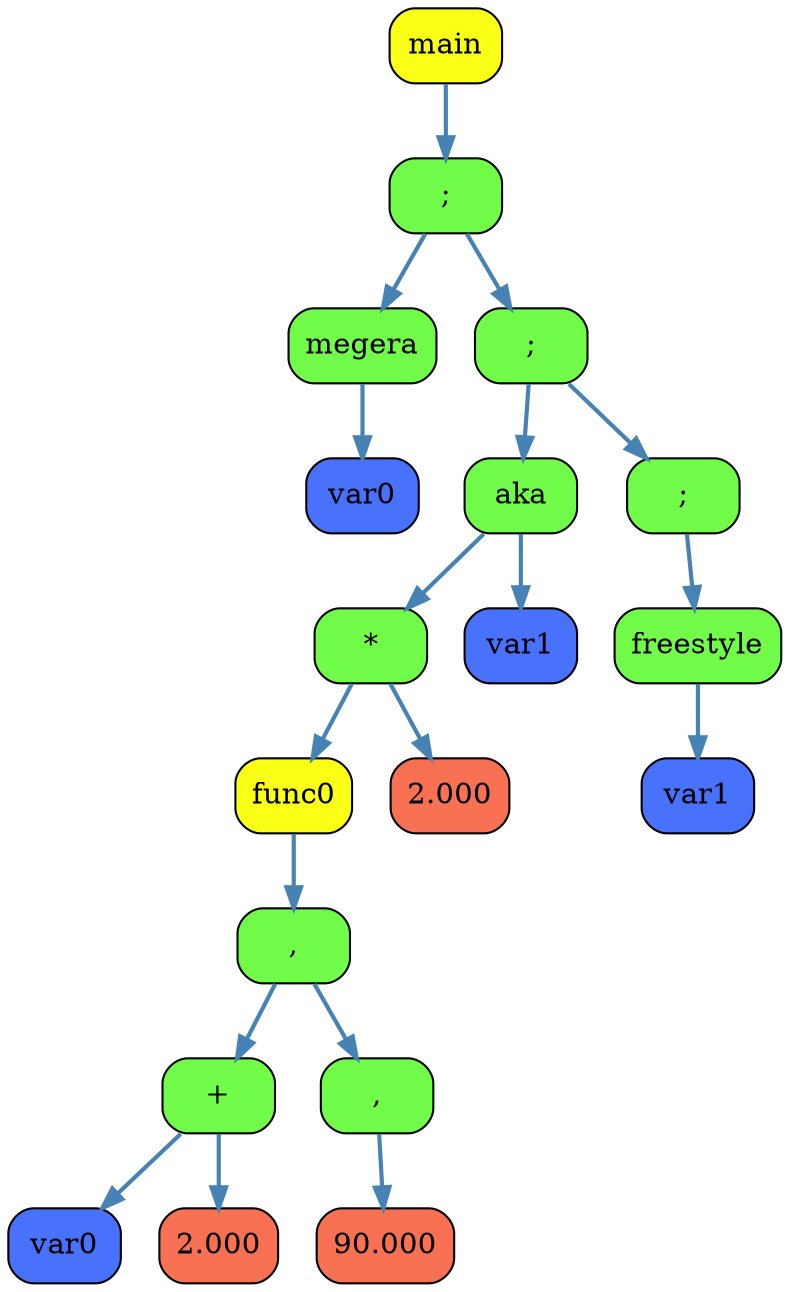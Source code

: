 digraph DotGraph
{
    Node1 [shape="box", color="black", fontcolor="black", fillcolor="#F9FF15", style="rounded, filled", weight="1", label="main"];
    Node4 [shape="box", color="black", fontcolor="black", fillcolor="#70FC48", style="rounded, filled", weight="1", label=";"];
    Node9 [shape="box", color="black", fontcolor="black", fillcolor="#70FC48", style="rounded, filled", weight="1", label="megera"];
    Node20 [shape="box", color="black", fontcolor="black", fillcolor="#4871FC", style="rounded, filled", weight="1", label="var0"];
    Node9 -> Node20 [color="#4682B4", style="bold", weight="1", label=""];
    Node4 -> Node9 [color="#4682B4", style="bold", weight="1", label=""];
    Node10 [shape="box", color="black", fontcolor="black", fillcolor="#70FC48", style="rounded, filled", weight="1", label=";"];
    Node21 [shape="box", color="black", fontcolor="black", fillcolor="#70FC48", style="rounded, filled", weight="1", label="aka"];
    Node43 [shape="box", color="black", fontcolor="black", fillcolor="#70FC48", style="rounded, filled", weight="1", label="*"];
    Node87 [shape="box", color="black", fontcolor="black", fillcolor="#F9FF15", style="rounded, filled", weight="1", label="func0"];
    Node175 [shape="box", color="black", fontcolor="black", fillcolor="#70FC48", style="rounded, filled", weight="1", label=","];
    Node351 [shape="box", color="black", fontcolor="black", fillcolor="#70FC48", style="rounded, filled", weight="1", label="+"];
    Node703 [shape="box", color="black", fontcolor="black", fillcolor="#4871FC", style="rounded, filled", weight="1", label="var0"];
    Node351 -> Node703 [color="#4682B4", style="bold", weight="1", label=""];
    Node704 [shape="box", color="black", fontcolor="black", fillcolor="#F77152", style="rounded, filled", weight="1", label="2.000"];
    Node351 -> Node704 [color="#4682B4", style="bold", weight="1", label=""];
    Node175 -> Node351 [color="#4682B4", style="bold", weight="1", label=""];
    Node352 [shape="box", color="black", fontcolor="black", fillcolor="#70FC48", style="rounded, filled", weight="1", label=","];
    Node705 [shape="box", color="black", fontcolor="black", fillcolor="#F77152", style="rounded, filled", weight="1", label="90.000"];
    Node352 -> Node705 [color="#4682B4", style="bold", weight="1", label=""];
    Node175 -> Node352 [color="#4682B4", style="bold", weight="1", label=""];
    Node87 -> Node175 [color="#4682B4", style="bold", weight="1", label=""];
    Node43 -> Node87 [color="#4682B4", style="bold", weight="1", label=""];
    Node88 [shape="box", color="black", fontcolor="black", fillcolor="#F77152", style="rounded, filled", weight="1", label="2.000"];
    Node43 -> Node88 [color="#4682B4", style="bold", weight="1", label=""];
    Node21 -> Node43 [color="#4682B4", style="bold", weight="1", label=""];
    Node44 [shape="box", color="black", fontcolor="black", fillcolor="#4871FC", style="rounded, filled", weight="1", label="var1"];
    Node21 -> Node44 [color="#4682B4", style="bold", weight="1", label=""];
    Node10 -> Node21 [color="#4682B4", style="bold", weight="1", label=""];
    Node22 [shape="box", color="black", fontcolor="black", fillcolor="#70FC48", style="rounded, filled", weight="1", label=";"];
    Node45 [shape="box", color="black", fontcolor="black", fillcolor="#70FC48", style="rounded, filled", weight="1", label="freestyle"];
    Node92 [shape="box", color="black", fontcolor="black", fillcolor="#4871FC", style="rounded, filled", weight="1", label="var1"];
    Node45 -> Node92 [color="#4682B4", style="bold", weight="1", label=""];
    Node22 -> Node45 [color="#4682B4", style="bold", weight="1", label=""];
    Node10 -> Node22 [color="#4682B4", style="bold", weight="1", label=""];
    Node4 -> Node10 [color="#4682B4", style="bold", weight="1", label=""];
    Node1 -> Node4 [color="#4682B4", style="bold", weight="1", label=""];
}

